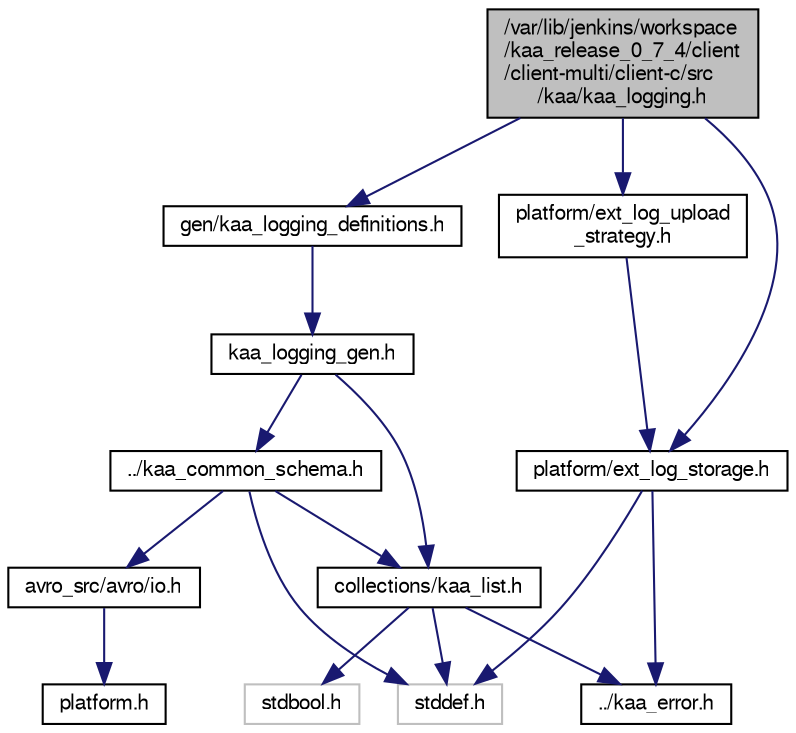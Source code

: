 digraph "/var/lib/jenkins/workspace/kaa_release_0_7_4/client/client-multi/client-c/src/kaa/kaa_logging.h"
{
  bgcolor="transparent";
  edge [fontname="FreeSans",fontsize="10",labelfontname="FreeSans",labelfontsize="10"];
  node [fontname="FreeSans",fontsize="10",shape=record];
  Node1 [label="/var/lib/jenkins/workspace\l/kaa_release_0_7_4/client\l/client-multi/client-c/src\l/kaa/kaa_logging.h",height=0.2,width=0.4,color="black", fillcolor="grey75", style="filled" fontcolor="black"];
  Node1 -> Node2 [color="midnightblue",fontsize="10",style="solid",fontname="FreeSans"];
  Node2 [label="gen/kaa_logging_definitions.h",height=0.2,width=0.4,color="black",URL="$kaa__logging__definitions_8h.html"];
  Node2 -> Node3 [color="midnightblue",fontsize="10",style="solid",fontname="FreeSans"];
  Node3 [label="kaa_logging_gen.h",height=0.2,width=0.4,color="black",URL="$kaa__logging__gen_8h.html"];
  Node3 -> Node4 [color="midnightblue",fontsize="10",style="solid",fontname="FreeSans"];
  Node4 [label="../kaa_common_schema.h",height=0.2,width=0.4,color="black",URL="$kaa__common__schema_8h.html"];
  Node4 -> Node5 [color="midnightblue",fontsize="10",style="solid",fontname="FreeSans"];
  Node5 [label="stddef.h",height=0.2,width=0.4,color="grey75"];
  Node4 -> Node6 [color="midnightblue",fontsize="10",style="solid",fontname="FreeSans"];
  Node6 [label="avro_src/avro/io.h",height=0.2,width=0.4,color="black",URL="$io_8h.html"];
  Node6 -> Node7 [color="midnightblue",fontsize="10",style="solid",fontname="FreeSans"];
  Node7 [label="platform.h",height=0.2,width=0.4,color="black",URL="$avro__src_2avro_2platform_8h.html"];
  Node4 -> Node8 [color="midnightblue",fontsize="10",style="solid",fontname="FreeSans"];
  Node8 [label="collections/kaa_list.h",height=0.2,width=0.4,color="black",URL="$kaa__list_8h.html"];
  Node8 -> Node9 [color="midnightblue",fontsize="10",style="solid",fontname="FreeSans"];
  Node9 [label="stdbool.h",height=0.2,width=0.4,color="grey75"];
  Node8 -> Node5 [color="midnightblue",fontsize="10",style="solid",fontname="FreeSans"];
  Node8 -> Node10 [color="midnightblue",fontsize="10",style="solid",fontname="FreeSans"];
  Node10 [label="../kaa_error.h",height=0.2,width=0.4,color="black",URL="$kaa__error_8h.html",tooltip="Kaa error codes. "];
  Node3 -> Node8 [color="midnightblue",fontsize="10",style="solid",fontname="FreeSans"];
  Node1 -> Node11 [color="midnightblue",fontsize="10",style="solid",fontname="FreeSans"];
  Node11 [label="platform/ext_log_storage.h",height=0.2,width=0.4,color="black",URL="$ext__log__storage_8h.html",tooltip="External log storage interface used by Kaa data collection subsystem to temporarily store the logs be..."];
  Node11 -> Node5 [color="midnightblue",fontsize="10",style="solid",fontname="FreeSans"];
  Node11 -> Node10 [color="midnightblue",fontsize="10",style="solid",fontname="FreeSans"];
  Node1 -> Node12 [color="midnightblue",fontsize="10",style="solid",fontname="FreeSans"];
  Node12 [label="platform/ext_log_upload\l_strategy.h",height=0.2,width=0.4,color="black",URL="$ext__log__upload__strategy_8h.html",tooltip="External log upload strategy interface used by Kaa data collection subsystem to decide when to upload..."];
  Node12 -> Node11 [color="midnightblue",fontsize="10",style="solid",fontname="FreeSans"];
}
